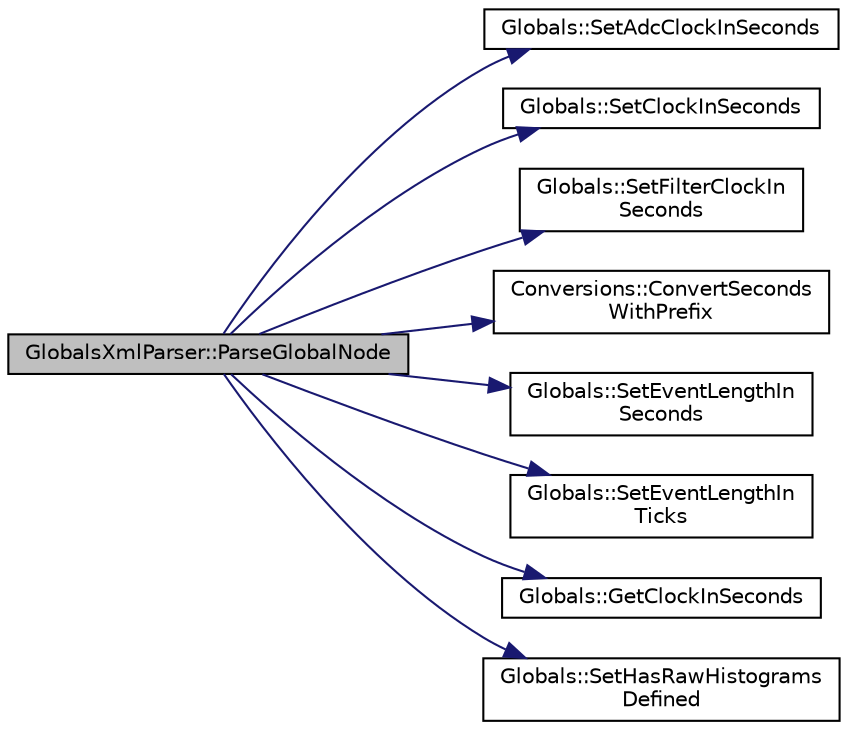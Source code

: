 digraph "GlobalsXmlParser::ParseGlobalNode"
{
  edge [fontname="Helvetica",fontsize="10",labelfontname="Helvetica",labelfontsize="10"];
  node [fontname="Helvetica",fontsize="10",shape=record];
  rankdir="LR";
  Node1 [label="GlobalsXmlParser::ParseGlobalNode",height=0.2,width=0.4,color="black", fillcolor="grey75", style="filled", fontcolor="black"];
  Node1 -> Node2 [color="midnightblue",fontsize="10",style="solid",fontname="Helvetica"];
  Node2 [label="Globals::SetAdcClockInSeconds",height=0.2,width=0.4,color="black", fillcolor="white", style="filled",URL="$d3/daf/class_globals.html#a45fdfe5c41c53b4bfb11c6c4e9e310af"];
  Node1 -> Node3 [color="midnightblue",fontsize="10",style="solid",fontname="Helvetica"];
  Node3 [label="Globals::SetClockInSeconds",height=0.2,width=0.4,color="black", fillcolor="white", style="filled",URL="$d3/daf/class_globals.html#ac57d1163cc4001aac448156d47717fd6"];
  Node1 -> Node4 [color="midnightblue",fontsize="10",style="solid",fontname="Helvetica"];
  Node4 [label="Globals::SetFilterClockIn\lSeconds",height=0.2,width=0.4,color="black", fillcolor="white", style="filled",URL="$d3/daf/class_globals.html#a0257b8597df1d35ddafb24c2942d32af"];
  Node1 -> Node5 [color="midnightblue",fontsize="10",style="solid",fontname="Helvetica"];
  Node5 [label="Conversions::ConvertSeconds\lWithPrefix",height=0.2,width=0.4,color="black", fillcolor="white", style="filled",URL="$dd/df8/namespace_conversions.html#aba151872fb6ae6118a05a25e7e3ce0d2"];
  Node1 -> Node6 [color="midnightblue",fontsize="10",style="solid",fontname="Helvetica"];
  Node6 [label="Globals::SetEventLengthIn\lSeconds",height=0.2,width=0.4,color="black", fillcolor="white", style="filled",URL="$d3/daf/class_globals.html#af82b665a21c71b13eb649018c7abc066"];
  Node1 -> Node7 [color="midnightblue",fontsize="10",style="solid",fontname="Helvetica"];
  Node7 [label="Globals::SetEventLengthIn\lTicks",height=0.2,width=0.4,color="black", fillcolor="white", style="filled",URL="$d3/daf/class_globals.html#aef7d30aac718907bfdafc99ae5ed2995"];
  Node1 -> Node8 [color="midnightblue",fontsize="10",style="solid",fontname="Helvetica"];
  Node8 [label="Globals::GetClockInSeconds",height=0.2,width=0.4,color="black", fillcolor="white", style="filled",URL="$d3/daf/class_globals.html#a02ea3605db675e1c5504de0ff317d16b"];
  Node1 -> Node9 [color="midnightblue",fontsize="10",style="solid",fontname="Helvetica"];
  Node9 [label="Globals::SetHasRawHistograms\lDefined",height=0.2,width=0.4,color="black", fillcolor="white", style="filled",URL="$d3/daf/class_globals.html#a9c861c5bd863bfaa535f0e536bd7a81a"];
}
